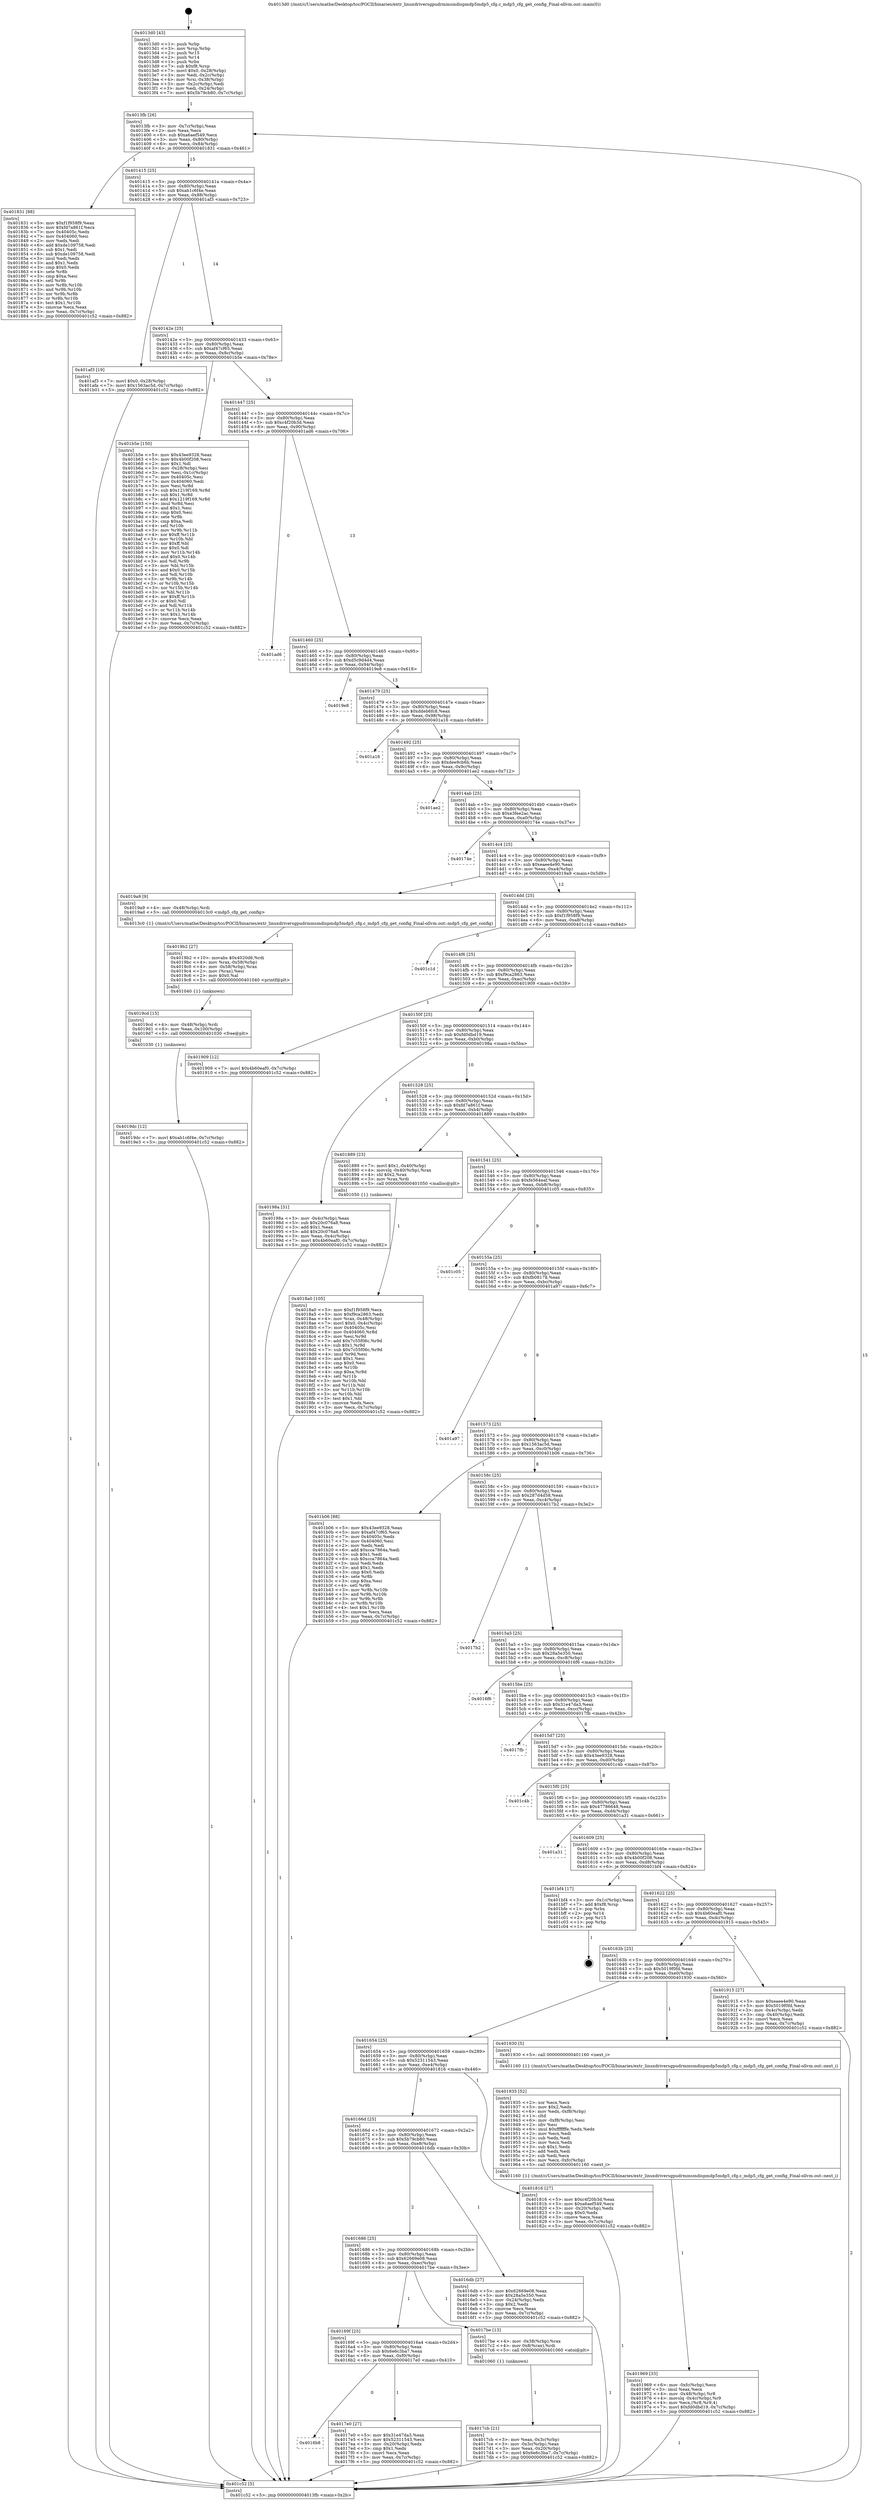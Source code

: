 digraph "0x4013d0" {
  label = "0x4013d0 (/mnt/c/Users/mathe/Desktop/tcc/POCII/binaries/extr_linuxdriversgpudrmmsmdispmdp5mdp5_cfg.c_mdp5_cfg_get_config_Final-ollvm.out::main(0))"
  labelloc = "t"
  node[shape=record]

  Entry [label="",width=0.3,height=0.3,shape=circle,fillcolor=black,style=filled]
  "0x4013fb" [label="{
     0x4013fb [26]\l
     | [instrs]\l
     &nbsp;&nbsp;0x4013fb \<+3\>: mov -0x7c(%rbp),%eax\l
     &nbsp;&nbsp;0x4013fe \<+2\>: mov %eax,%ecx\l
     &nbsp;&nbsp;0x401400 \<+6\>: sub $0xa6aef549,%ecx\l
     &nbsp;&nbsp;0x401406 \<+3\>: mov %eax,-0x80(%rbp)\l
     &nbsp;&nbsp;0x401409 \<+6\>: mov %ecx,-0x84(%rbp)\l
     &nbsp;&nbsp;0x40140f \<+6\>: je 0000000000401831 \<main+0x461\>\l
  }"]
  "0x401831" [label="{
     0x401831 [88]\l
     | [instrs]\l
     &nbsp;&nbsp;0x401831 \<+5\>: mov $0xf1f958f9,%eax\l
     &nbsp;&nbsp;0x401836 \<+5\>: mov $0xfd7a861f,%ecx\l
     &nbsp;&nbsp;0x40183b \<+7\>: mov 0x40405c,%edx\l
     &nbsp;&nbsp;0x401842 \<+7\>: mov 0x404060,%esi\l
     &nbsp;&nbsp;0x401849 \<+2\>: mov %edx,%edi\l
     &nbsp;&nbsp;0x40184b \<+6\>: add $0xde109758,%edi\l
     &nbsp;&nbsp;0x401851 \<+3\>: sub $0x1,%edi\l
     &nbsp;&nbsp;0x401854 \<+6\>: sub $0xde109758,%edi\l
     &nbsp;&nbsp;0x40185a \<+3\>: imul %edi,%edx\l
     &nbsp;&nbsp;0x40185d \<+3\>: and $0x1,%edx\l
     &nbsp;&nbsp;0x401860 \<+3\>: cmp $0x0,%edx\l
     &nbsp;&nbsp;0x401863 \<+4\>: sete %r8b\l
     &nbsp;&nbsp;0x401867 \<+3\>: cmp $0xa,%esi\l
     &nbsp;&nbsp;0x40186a \<+4\>: setl %r9b\l
     &nbsp;&nbsp;0x40186e \<+3\>: mov %r8b,%r10b\l
     &nbsp;&nbsp;0x401871 \<+3\>: and %r9b,%r10b\l
     &nbsp;&nbsp;0x401874 \<+3\>: xor %r9b,%r8b\l
     &nbsp;&nbsp;0x401877 \<+3\>: or %r8b,%r10b\l
     &nbsp;&nbsp;0x40187a \<+4\>: test $0x1,%r10b\l
     &nbsp;&nbsp;0x40187e \<+3\>: cmovne %ecx,%eax\l
     &nbsp;&nbsp;0x401881 \<+3\>: mov %eax,-0x7c(%rbp)\l
     &nbsp;&nbsp;0x401884 \<+5\>: jmp 0000000000401c52 \<main+0x882\>\l
  }"]
  "0x401415" [label="{
     0x401415 [25]\l
     | [instrs]\l
     &nbsp;&nbsp;0x401415 \<+5\>: jmp 000000000040141a \<main+0x4a\>\l
     &nbsp;&nbsp;0x40141a \<+3\>: mov -0x80(%rbp),%eax\l
     &nbsp;&nbsp;0x40141d \<+5\>: sub $0xab1c6f4e,%eax\l
     &nbsp;&nbsp;0x401422 \<+6\>: mov %eax,-0x88(%rbp)\l
     &nbsp;&nbsp;0x401428 \<+6\>: je 0000000000401af3 \<main+0x723\>\l
  }"]
  Exit [label="",width=0.3,height=0.3,shape=circle,fillcolor=black,style=filled,peripheries=2]
  "0x401af3" [label="{
     0x401af3 [19]\l
     | [instrs]\l
     &nbsp;&nbsp;0x401af3 \<+7\>: movl $0x0,-0x28(%rbp)\l
     &nbsp;&nbsp;0x401afa \<+7\>: movl $0x1563ac5d,-0x7c(%rbp)\l
     &nbsp;&nbsp;0x401b01 \<+5\>: jmp 0000000000401c52 \<main+0x882\>\l
  }"]
  "0x40142e" [label="{
     0x40142e [25]\l
     | [instrs]\l
     &nbsp;&nbsp;0x40142e \<+5\>: jmp 0000000000401433 \<main+0x63\>\l
     &nbsp;&nbsp;0x401433 \<+3\>: mov -0x80(%rbp),%eax\l
     &nbsp;&nbsp;0x401436 \<+5\>: sub $0xaf47cf65,%eax\l
     &nbsp;&nbsp;0x40143b \<+6\>: mov %eax,-0x8c(%rbp)\l
     &nbsp;&nbsp;0x401441 \<+6\>: je 0000000000401b5e \<main+0x78e\>\l
  }"]
  "0x4019dc" [label="{
     0x4019dc [12]\l
     | [instrs]\l
     &nbsp;&nbsp;0x4019dc \<+7\>: movl $0xab1c6f4e,-0x7c(%rbp)\l
     &nbsp;&nbsp;0x4019e3 \<+5\>: jmp 0000000000401c52 \<main+0x882\>\l
  }"]
  "0x401b5e" [label="{
     0x401b5e [150]\l
     | [instrs]\l
     &nbsp;&nbsp;0x401b5e \<+5\>: mov $0x43ee9328,%eax\l
     &nbsp;&nbsp;0x401b63 \<+5\>: mov $0x4b00f208,%ecx\l
     &nbsp;&nbsp;0x401b68 \<+2\>: mov $0x1,%dl\l
     &nbsp;&nbsp;0x401b6a \<+3\>: mov -0x28(%rbp),%esi\l
     &nbsp;&nbsp;0x401b6d \<+3\>: mov %esi,-0x1c(%rbp)\l
     &nbsp;&nbsp;0x401b70 \<+7\>: mov 0x40405c,%esi\l
     &nbsp;&nbsp;0x401b77 \<+7\>: mov 0x404060,%edi\l
     &nbsp;&nbsp;0x401b7e \<+3\>: mov %esi,%r8d\l
     &nbsp;&nbsp;0x401b81 \<+7\>: sub $0x1219f169,%r8d\l
     &nbsp;&nbsp;0x401b88 \<+4\>: sub $0x1,%r8d\l
     &nbsp;&nbsp;0x401b8c \<+7\>: add $0x1219f169,%r8d\l
     &nbsp;&nbsp;0x401b93 \<+4\>: imul %r8d,%esi\l
     &nbsp;&nbsp;0x401b97 \<+3\>: and $0x1,%esi\l
     &nbsp;&nbsp;0x401b9a \<+3\>: cmp $0x0,%esi\l
     &nbsp;&nbsp;0x401b9d \<+4\>: sete %r9b\l
     &nbsp;&nbsp;0x401ba1 \<+3\>: cmp $0xa,%edi\l
     &nbsp;&nbsp;0x401ba4 \<+4\>: setl %r10b\l
     &nbsp;&nbsp;0x401ba8 \<+3\>: mov %r9b,%r11b\l
     &nbsp;&nbsp;0x401bab \<+4\>: xor $0xff,%r11b\l
     &nbsp;&nbsp;0x401baf \<+3\>: mov %r10b,%bl\l
     &nbsp;&nbsp;0x401bb2 \<+3\>: xor $0xff,%bl\l
     &nbsp;&nbsp;0x401bb5 \<+3\>: xor $0x0,%dl\l
     &nbsp;&nbsp;0x401bb8 \<+3\>: mov %r11b,%r14b\l
     &nbsp;&nbsp;0x401bbb \<+4\>: and $0x0,%r14b\l
     &nbsp;&nbsp;0x401bbf \<+3\>: and %dl,%r9b\l
     &nbsp;&nbsp;0x401bc2 \<+3\>: mov %bl,%r15b\l
     &nbsp;&nbsp;0x401bc5 \<+4\>: and $0x0,%r15b\l
     &nbsp;&nbsp;0x401bc9 \<+3\>: and %dl,%r10b\l
     &nbsp;&nbsp;0x401bcc \<+3\>: or %r9b,%r14b\l
     &nbsp;&nbsp;0x401bcf \<+3\>: or %r10b,%r15b\l
     &nbsp;&nbsp;0x401bd2 \<+3\>: xor %r15b,%r14b\l
     &nbsp;&nbsp;0x401bd5 \<+3\>: or %bl,%r11b\l
     &nbsp;&nbsp;0x401bd8 \<+4\>: xor $0xff,%r11b\l
     &nbsp;&nbsp;0x401bdc \<+3\>: or $0x0,%dl\l
     &nbsp;&nbsp;0x401bdf \<+3\>: and %dl,%r11b\l
     &nbsp;&nbsp;0x401be2 \<+3\>: or %r11b,%r14b\l
     &nbsp;&nbsp;0x401be5 \<+4\>: test $0x1,%r14b\l
     &nbsp;&nbsp;0x401be9 \<+3\>: cmovne %ecx,%eax\l
     &nbsp;&nbsp;0x401bec \<+3\>: mov %eax,-0x7c(%rbp)\l
     &nbsp;&nbsp;0x401bef \<+5\>: jmp 0000000000401c52 \<main+0x882\>\l
  }"]
  "0x401447" [label="{
     0x401447 [25]\l
     | [instrs]\l
     &nbsp;&nbsp;0x401447 \<+5\>: jmp 000000000040144c \<main+0x7c\>\l
     &nbsp;&nbsp;0x40144c \<+3\>: mov -0x80(%rbp),%eax\l
     &nbsp;&nbsp;0x40144f \<+5\>: sub $0xc4f20b3d,%eax\l
     &nbsp;&nbsp;0x401454 \<+6\>: mov %eax,-0x90(%rbp)\l
     &nbsp;&nbsp;0x40145a \<+6\>: je 0000000000401ad6 \<main+0x706\>\l
  }"]
  "0x4019cd" [label="{
     0x4019cd [15]\l
     | [instrs]\l
     &nbsp;&nbsp;0x4019cd \<+4\>: mov -0x48(%rbp),%rdi\l
     &nbsp;&nbsp;0x4019d1 \<+6\>: mov %eax,-0x100(%rbp)\l
     &nbsp;&nbsp;0x4019d7 \<+5\>: call 0000000000401030 \<free@plt\>\l
     | [calls]\l
     &nbsp;&nbsp;0x401030 \{1\} (unknown)\l
  }"]
  "0x401ad6" [label="{
     0x401ad6\l
  }", style=dashed]
  "0x401460" [label="{
     0x401460 [25]\l
     | [instrs]\l
     &nbsp;&nbsp;0x401460 \<+5\>: jmp 0000000000401465 \<main+0x95\>\l
     &nbsp;&nbsp;0x401465 \<+3\>: mov -0x80(%rbp),%eax\l
     &nbsp;&nbsp;0x401468 \<+5\>: sub $0xd5c9d4d4,%eax\l
     &nbsp;&nbsp;0x40146d \<+6\>: mov %eax,-0x94(%rbp)\l
     &nbsp;&nbsp;0x401473 \<+6\>: je 00000000004019e8 \<main+0x618\>\l
  }"]
  "0x4019b2" [label="{
     0x4019b2 [27]\l
     | [instrs]\l
     &nbsp;&nbsp;0x4019b2 \<+10\>: movabs $0x4020d6,%rdi\l
     &nbsp;&nbsp;0x4019bc \<+4\>: mov %rax,-0x58(%rbp)\l
     &nbsp;&nbsp;0x4019c0 \<+4\>: mov -0x58(%rbp),%rax\l
     &nbsp;&nbsp;0x4019c4 \<+2\>: mov (%rax),%esi\l
     &nbsp;&nbsp;0x4019c6 \<+2\>: mov $0x0,%al\l
     &nbsp;&nbsp;0x4019c8 \<+5\>: call 0000000000401040 \<printf@plt\>\l
     | [calls]\l
     &nbsp;&nbsp;0x401040 \{1\} (unknown)\l
  }"]
  "0x4019e8" [label="{
     0x4019e8\l
  }", style=dashed]
  "0x401479" [label="{
     0x401479 [25]\l
     | [instrs]\l
     &nbsp;&nbsp;0x401479 \<+5\>: jmp 000000000040147e \<main+0xae\>\l
     &nbsp;&nbsp;0x40147e \<+3\>: mov -0x80(%rbp),%eax\l
     &nbsp;&nbsp;0x401481 \<+5\>: sub $0xddeb6fc8,%eax\l
     &nbsp;&nbsp;0x401486 \<+6\>: mov %eax,-0x98(%rbp)\l
     &nbsp;&nbsp;0x40148c \<+6\>: je 0000000000401a16 \<main+0x646\>\l
  }"]
  "0x401969" [label="{
     0x401969 [33]\l
     | [instrs]\l
     &nbsp;&nbsp;0x401969 \<+6\>: mov -0xfc(%rbp),%ecx\l
     &nbsp;&nbsp;0x40196f \<+3\>: imul %eax,%ecx\l
     &nbsp;&nbsp;0x401972 \<+4\>: mov -0x48(%rbp),%r8\l
     &nbsp;&nbsp;0x401976 \<+4\>: movslq -0x4c(%rbp),%r9\l
     &nbsp;&nbsp;0x40197a \<+4\>: mov %ecx,(%r8,%r9,4)\l
     &nbsp;&nbsp;0x40197e \<+7\>: movl $0xfd0dbd19,-0x7c(%rbp)\l
     &nbsp;&nbsp;0x401985 \<+5\>: jmp 0000000000401c52 \<main+0x882\>\l
  }"]
  "0x401a16" [label="{
     0x401a16\l
  }", style=dashed]
  "0x401492" [label="{
     0x401492 [25]\l
     | [instrs]\l
     &nbsp;&nbsp;0x401492 \<+5\>: jmp 0000000000401497 \<main+0xc7\>\l
     &nbsp;&nbsp;0x401497 \<+3\>: mov -0x80(%rbp),%eax\l
     &nbsp;&nbsp;0x40149a \<+5\>: sub $0xdee9cb6b,%eax\l
     &nbsp;&nbsp;0x40149f \<+6\>: mov %eax,-0x9c(%rbp)\l
     &nbsp;&nbsp;0x4014a5 \<+6\>: je 0000000000401ae2 \<main+0x712\>\l
  }"]
  "0x401935" [label="{
     0x401935 [52]\l
     | [instrs]\l
     &nbsp;&nbsp;0x401935 \<+2\>: xor %ecx,%ecx\l
     &nbsp;&nbsp;0x401937 \<+5\>: mov $0x2,%edx\l
     &nbsp;&nbsp;0x40193c \<+6\>: mov %edx,-0xf8(%rbp)\l
     &nbsp;&nbsp;0x401942 \<+1\>: cltd\l
     &nbsp;&nbsp;0x401943 \<+6\>: mov -0xf8(%rbp),%esi\l
     &nbsp;&nbsp;0x401949 \<+2\>: idiv %esi\l
     &nbsp;&nbsp;0x40194b \<+6\>: imul $0xfffffffe,%edx,%edx\l
     &nbsp;&nbsp;0x401951 \<+2\>: mov %ecx,%edi\l
     &nbsp;&nbsp;0x401953 \<+2\>: sub %edx,%edi\l
     &nbsp;&nbsp;0x401955 \<+2\>: mov %ecx,%edx\l
     &nbsp;&nbsp;0x401957 \<+3\>: sub $0x1,%edx\l
     &nbsp;&nbsp;0x40195a \<+2\>: add %edx,%edi\l
     &nbsp;&nbsp;0x40195c \<+2\>: sub %edi,%ecx\l
     &nbsp;&nbsp;0x40195e \<+6\>: mov %ecx,-0xfc(%rbp)\l
     &nbsp;&nbsp;0x401964 \<+5\>: call 0000000000401160 \<next_i\>\l
     | [calls]\l
     &nbsp;&nbsp;0x401160 \{1\} (/mnt/c/Users/mathe/Desktop/tcc/POCII/binaries/extr_linuxdriversgpudrmmsmdispmdp5mdp5_cfg.c_mdp5_cfg_get_config_Final-ollvm.out::next_i)\l
  }"]
  "0x401ae2" [label="{
     0x401ae2\l
  }", style=dashed]
  "0x4014ab" [label="{
     0x4014ab [25]\l
     | [instrs]\l
     &nbsp;&nbsp;0x4014ab \<+5\>: jmp 00000000004014b0 \<main+0xe0\>\l
     &nbsp;&nbsp;0x4014b0 \<+3\>: mov -0x80(%rbp),%eax\l
     &nbsp;&nbsp;0x4014b3 \<+5\>: sub $0xe3fee2ac,%eax\l
     &nbsp;&nbsp;0x4014b8 \<+6\>: mov %eax,-0xa0(%rbp)\l
     &nbsp;&nbsp;0x4014be \<+6\>: je 000000000040174e \<main+0x37e\>\l
  }"]
  "0x4018a0" [label="{
     0x4018a0 [105]\l
     | [instrs]\l
     &nbsp;&nbsp;0x4018a0 \<+5\>: mov $0xf1f958f9,%ecx\l
     &nbsp;&nbsp;0x4018a5 \<+5\>: mov $0xf9ca2863,%edx\l
     &nbsp;&nbsp;0x4018aa \<+4\>: mov %rax,-0x48(%rbp)\l
     &nbsp;&nbsp;0x4018ae \<+7\>: movl $0x0,-0x4c(%rbp)\l
     &nbsp;&nbsp;0x4018b5 \<+7\>: mov 0x40405c,%esi\l
     &nbsp;&nbsp;0x4018bc \<+8\>: mov 0x404060,%r8d\l
     &nbsp;&nbsp;0x4018c4 \<+3\>: mov %esi,%r9d\l
     &nbsp;&nbsp;0x4018c7 \<+7\>: add $0x7c55f06c,%r9d\l
     &nbsp;&nbsp;0x4018ce \<+4\>: sub $0x1,%r9d\l
     &nbsp;&nbsp;0x4018d2 \<+7\>: sub $0x7c55f06c,%r9d\l
     &nbsp;&nbsp;0x4018d9 \<+4\>: imul %r9d,%esi\l
     &nbsp;&nbsp;0x4018dd \<+3\>: and $0x1,%esi\l
     &nbsp;&nbsp;0x4018e0 \<+3\>: cmp $0x0,%esi\l
     &nbsp;&nbsp;0x4018e3 \<+4\>: sete %r10b\l
     &nbsp;&nbsp;0x4018e7 \<+4\>: cmp $0xa,%r8d\l
     &nbsp;&nbsp;0x4018eb \<+4\>: setl %r11b\l
     &nbsp;&nbsp;0x4018ef \<+3\>: mov %r10b,%bl\l
     &nbsp;&nbsp;0x4018f2 \<+3\>: and %r11b,%bl\l
     &nbsp;&nbsp;0x4018f5 \<+3\>: xor %r11b,%r10b\l
     &nbsp;&nbsp;0x4018f8 \<+3\>: or %r10b,%bl\l
     &nbsp;&nbsp;0x4018fb \<+3\>: test $0x1,%bl\l
     &nbsp;&nbsp;0x4018fe \<+3\>: cmovne %edx,%ecx\l
     &nbsp;&nbsp;0x401901 \<+3\>: mov %ecx,-0x7c(%rbp)\l
     &nbsp;&nbsp;0x401904 \<+5\>: jmp 0000000000401c52 \<main+0x882\>\l
  }"]
  "0x40174e" [label="{
     0x40174e\l
  }", style=dashed]
  "0x4014c4" [label="{
     0x4014c4 [25]\l
     | [instrs]\l
     &nbsp;&nbsp;0x4014c4 \<+5\>: jmp 00000000004014c9 \<main+0xf9\>\l
     &nbsp;&nbsp;0x4014c9 \<+3\>: mov -0x80(%rbp),%eax\l
     &nbsp;&nbsp;0x4014cc \<+5\>: sub $0xeaee4e90,%eax\l
     &nbsp;&nbsp;0x4014d1 \<+6\>: mov %eax,-0xa4(%rbp)\l
     &nbsp;&nbsp;0x4014d7 \<+6\>: je 00000000004019a9 \<main+0x5d9\>\l
  }"]
  "0x4016b8" [label="{
     0x4016b8\l
  }", style=dashed]
  "0x4019a9" [label="{
     0x4019a9 [9]\l
     | [instrs]\l
     &nbsp;&nbsp;0x4019a9 \<+4\>: mov -0x48(%rbp),%rdi\l
     &nbsp;&nbsp;0x4019ad \<+5\>: call 00000000004013c0 \<mdp5_cfg_get_config\>\l
     | [calls]\l
     &nbsp;&nbsp;0x4013c0 \{1\} (/mnt/c/Users/mathe/Desktop/tcc/POCII/binaries/extr_linuxdriversgpudrmmsmdispmdp5mdp5_cfg.c_mdp5_cfg_get_config_Final-ollvm.out::mdp5_cfg_get_config)\l
  }"]
  "0x4014dd" [label="{
     0x4014dd [25]\l
     | [instrs]\l
     &nbsp;&nbsp;0x4014dd \<+5\>: jmp 00000000004014e2 \<main+0x112\>\l
     &nbsp;&nbsp;0x4014e2 \<+3\>: mov -0x80(%rbp),%eax\l
     &nbsp;&nbsp;0x4014e5 \<+5\>: sub $0xf1f958f9,%eax\l
     &nbsp;&nbsp;0x4014ea \<+6\>: mov %eax,-0xa8(%rbp)\l
     &nbsp;&nbsp;0x4014f0 \<+6\>: je 0000000000401c1d \<main+0x84d\>\l
  }"]
  "0x4017e0" [label="{
     0x4017e0 [27]\l
     | [instrs]\l
     &nbsp;&nbsp;0x4017e0 \<+5\>: mov $0x31e47da3,%eax\l
     &nbsp;&nbsp;0x4017e5 \<+5\>: mov $0x52311543,%ecx\l
     &nbsp;&nbsp;0x4017ea \<+3\>: mov -0x20(%rbp),%edx\l
     &nbsp;&nbsp;0x4017ed \<+3\>: cmp $0x1,%edx\l
     &nbsp;&nbsp;0x4017f0 \<+3\>: cmovl %ecx,%eax\l
     &nbsp;&nbsp;0x4017f3 \<+3\>: mov %eax,-0x7c(%rbp)\l
     &nbsp;&nbsp;0x4017f6 \<+5\>: jmp 0000000000401c52 \<main+0x882\>\l
  }"]
  "0x401c1d" [label="{
     0x401c1d\l
  }", style=dashed]
  "0x4014f6" [label="{
     0x4014f6 [25]\l
     | [instrs]\l
     &nbsp;&nbsp;0x4014f6 \<+5\>: jmp 00000000004014fb \<main+0x12b\>\l
     &nbsp;&nbsp;0x4014fb \<+3\>: mov -0x80(%rbp),%eax\l
     &nbsp;&nbsp;0x4014fe \<+5\>: sub $0xf9ca2863,%eax\l
     &nbsp;&nbsp;0x401503 \<+6\>: mov %eax,-0xac(%rbp)\l
     &nbsp;&nbsp;0x401509 \<+6\>: je 0000000000401909 \<main+0x539\>\l
  }"]
  "0x4017cb" [label="{
     0x4017cb [21]\l
     | [instrs]\l
     &nbsp;&nbsp;0x4017cb \<+3\>: mov %eax,-0x3c(%rbp)\l
     &nbsp;&nbsp;0x4017ce \<+3\>: mov -0x3c(%rbp),%eax\l
     &nbsp;&nbsp;0x4017d1 \<+3\>: mov %eax,-0x20(%rbp)\l
     &nbsp;&nbsp;0x4017d4 \<+7\>: movl $0x6e6c3ba7,-0x7c(%rbp)\l
     &nbsp;&nbsp;0x4017db \<+5\>: jmp 0000000000401c52 \<main+0x882\>\l
  }"]
  "0x401909" [label="{
     0x401909 [12]\l
     | [instrs]\l
     &nbsp;&nbsp;0x401909 \<+7\>: movl $0x4b60eaf0,-0x7c(%rbp)\l
     &nbsp;&nbsp;0x401910 \<+5\>: jmp 0000000000401c52 \<main+0x882\>\l
  }"]
  "0x40150f" [label="{
     0x40150f [25]\l
     | [instrs]\l
     &nbsp;&nbsp;0x40150f \<+5\>: jmp 0000000000401514 \<main+0x144\>\l
     &nbsp;&nbsp;0x401514 \<+3\>: mov -0x80(%rbp),%eax\l
     &nbsp;&nbsp;0x401517 \<+5\>: sub $0xfd0dbd19,%eax\l
     &nbsp;&nbsp;0x40151c \<+6\>: mov %eax,-0xb0(%rbp)\l
     &nbsp;&nbsp;0x401522 \<+6\>: je 000000000040198a \<main+0x5ba\>\l
  }"]
  "0x40169f" [label="{
     0x40169f [25]\l
     | [instrs]\l
     &nbsp;&nbsp;0x40169f \<+5\>: jmp 00000000004016a4 \<main+0x2d4\>\l
     &nbsp;&nbsp;0x4016a4 \<+3\>: mov -0x80(%rbp),%eax\l
     &nbsp;&nbsp;0x4016a7 \<+5\>: sub $0x6e6c3ba7,%eax\l
     &nbsp;&nbsp;0x4016ac \<+6\>: mov %eax,-0xf0(%rbp)\l
     &nbsp;&nbsp;0x4016b2 \<+6\>: je 00000000004017e0 \<main+0x410\>\l
  }"]
  "0x40198a" [label="{
     0x40198a [31]\l
     | [instrs]\l
     &nbsp;&nbsp;0x40198a \<+3\>: mov -0x4c(%rbp),%eax\l
     &nbsp;&nbsp;0x40198d \<+5\>: sub $0x20c076a8,%eax\l
     &nbsp;&nbsp;0x401992 \<+3\>: add $0x1,%eax\l
     &nbsp;&nbsp;0x401995 \<+5\>: add $0x20c076a8,%eax\l
     &nbsp;&nbsp;0x40199a \<+3\>: mov %eax,-0x4c(%rbp)\l
     &nbsp;&nbsp;0x40199d \<+7\>: movl $0x4b60eaf0,-0x7c(%rbp)\l
     &nbsp;&nbsp;0x4019a4 \<+5\>: jmp 0000000000401c52 \<main+0x882\>\l
  }"]
  "0x401528" [label="{
     0x401528 [25]\l
     | [instrs]\l
     &nbsp;&nbsp;0x401528 \<+5\>: jmp 000000000040152d \<main+0x15d\>\l
     &nbsp;&nbsp;0x40152d \<+3\>: mov -0x80(%rbp),%eax\l
     &nbsp;&nbsp;0x401530 \<+5\>: sub $0xfd7a861f,%eax\l
     &nbsp;&nbsp;0x401535 \<+6\>: mov %eax,-0xb4(%rbp)\l
     &nbsp;&nbsp;0x40153b \<+6\>: je 0000000000401889 \<main+0x4b9\>\l
  }"]
  "0x4017be" [label="{
     0x4017be [13]\l
     | [instrs]\l
     &nbsp;&nbsp;0x4017be \<+4\>: mov -0x38(%rbp),%rax\l
     &nbsp;&nbsp;0x4017c2 \<+4\>: mov 0x8(%rax),%rdi\l
     &nbsp;&nbsp;0x4017c6 \<+5\>: call 0000000000401060 \<atoi@plt\>\l
     | [calls]\l
     &nbsp;&nbsp;0x401060 \{1\} (unknown)\l
  }"]
  "0x401889" [label="{
     0x401889 [23]\l
     | [instrs]\l
     &nbsp;&nbsp;0x401889 \<+7\>: movl $0x1,-0x40(%rbp)\l
     &nbsp;&nbsp;0x401890 \<+4\>: movslq -0x40(%rbp),%rax\l
     &nbsp;&nbsp;0x401894 \<+4\>: shl $0x2,%rax\l
     &nbsp;&nbsp;0x401898 \<+3\>: mov %rax,%rdi\l
     &nbsp;&nbsp;0x40189b \<+5\>: call 0000000000401050 \<malloc@plt\>\l
     | [calls]\l
     &nbsp;&nbsp;0x401050 \{1\} (unknown)\l
  }"]
  "0x401541" [label="{
     0x401541 [25]\l
     | [instrs]\l
     &nbsp;&nbsp;0x401541 \<+5\>: jmp 0000000000401546 \<main+0x176\>\l
     &nbsp;&nbsp;0x401546 \<+3\>: mov -0x80(%rbp),%eax\l
     &nbsp;&nbsp;0x401549 \<+5\>: sub $0xfe564eaf,%eax\l
     &nbsp;&nbsp;0x40154e \<+6\>: mov %eax,-0xb8(%rbp)\l
     &nbsp;&nbsp;0x401554 \<+6\>: je 0000000000401c05 \<main+0x835\>\l
  }"]
  "0x4013d0" [label="{
     0x4013d0 [43]\l
     | [instrs]\l
     &nbsp;&nbsp;0x4013d0 \<+1\>: push %rbp\l
     &nbsp;&nbsp;0x4013d1 \<+3\>: mov %rsp,%rbp\l
     &nbsp;&nbsp;0x4013d4 \<+2\>: push %r15\l
     &nbsp;&nbsp;0x4013d6 \<+2\>: push %r14\l
     &nbsp;&nbsp;0x4013d8 \<+1\>: push %rbx\l
     &nbsp;&nbsp;0x4013d9 \<+7\>: sub $0xf8,%rsp\l
     &nbsp;&nbsp;0x4013e0 \<+7\>: movl $0x0,-0x28(%rbp)\l
     &nbsp;&nbsp;0x4013e7 \<+3\>: mov %edi,-0x2c(%rbp)\l
     &nbsp;&nbsp;0x4013ea \<+4\>: mov %rsi,-0x38(%rbp)\l
     &nbsp;&nbsp;0x4013ee \<+3\>: mov -0x2c(%rbp),%edi\l
     &nbsp;&nbsp;0x4013f1 \<+3\>: mov %edi,-0x24(%rbp)\l
     &nbsp;&nbsp;0x4013f4 \<+7\>: movl $0x5b79cb80,-0x7c(%rbp)\l
  }"]
  "0x401c05" [label="{
     0x401c05\l
  }", style=dashed]
  "0x40155a" [label="{
     0x40155a [25]\l
     | [instrs]\l
     &nbsp;&nbsp;0x40155a \<+5\>: jmp 000000000040155f \<main+0x18f\>\l
     &nbsp;&nbsp;0x40155f \<+3\>: mov -0x80(%rbp),%eax\l
     &nbsp;&nbsp;0x401562 \<+5\>: sub $0xfb08178,%eax\l
     &nbsp;&nbsp;0x401567 \<+6\>: mov %eax,-0xbc(%rbp)\l
     &nbsp;&nbsp;0x40156d \<+6\>: je 0000000000401a97 \<main+0x6c7\>\l
  }"]
  "0x401c52" [label="{
     0x401c52 [5]\l
     | [instrs]\l
     &nbsp;&nbsp;0x401c52 \<+5\>: jmp 00000000004013fb \<main+0x2b\>\l
  }"]
  "0x401a97" [label="{
     0x401a97\l
  }", style=dashed]
  "0x401573" [label="{
     0x401573 [25]\l
     | [instrs]\l
     &nbsp;&nbsp;0x401573 \<+5\>: jmp 0000000000401578 \<main+0x1a8\>\l
     &nbsp;&nbsp;0x401578 \<+3\>: mov -0x80(%rbp),%eax\l
     &nbsp;&nbsp;0x40157b \<+5\>: sub $0x1563ac5d,%eax\l
     &nbsp;&nbsp;0x401580 \<+6\>: mov %eax,-0xc0(%rbp)\l
     &nbsp;&nbsp;0x401586 \<+6\>: je 0000000000401b06 \<main+0x736\>\l
  }"]
  "0x401686" [label="{
     0x401686 [25]\l
     | [instrs]\l
     &nbsp;&nbsp;0x401686 \<+5\>: jmp 000000000040168b \<main+0x2bb\>\l
     &nbsp;&nbsp;0x40168b \<+3\>: mov -0x80(%rbp),%eax\l
     &nbsp;&nbsp;0x40168e \<+5\>: sub $0x62669e08,%eax\l
     &nbsp;&nbsp;0x401693 \<+6\>: mov %eax,-0xec(%rbp)\l
     &nbsp;&nbsp;0x401699 \<+6\>: je 00000000004017be \<main+0x3ee\>\l
  }"]
  "0x401b06" [label="{
     0x401b06 [88]\l
     | [instrs]\l
     &nbsp;&nbsp;0x401b06 \<+5\>: mov $0x43ee9328,%eax\l
     &nbsp;&nbsp;0x401b0b \<+5\>: mov $0xaf47cf65,%ecx\l
     &nbsp;&nbsp;0x401b10 \<+7\>: mov 0x40405c,%edx\l
     &nbsp;&nbsp;0x401b17 \<+7\>: mov 0x404060,%esi\l
     &nbsp;&nbsp;0x401b1e \<+2\>: mov %edx,%edi\l
     &nbsp;&nbsp;0x401b20 \<+6\>: add $0xcca7864a,%edi\l
     &nbsp;&nbsp;0x401b26 \<+3\>: sub $0x1,%edi\l
     &nbsp;&nbsp;0x401b29 \<+6\>: sub $0xcca7864a,%edi\l
     &nbsp;&nbsp;0x401b2f \<+3\>: imul %edi,%edx\l
     &nbsp;&nbsp;0x401b32 \<+3\>: and $0x1,%edx\l
     &nbsp;&nbsp;0x401b35 \<+3\>: cmp $0x0,%edx\l
     &nbsp;&nbsp;0x401b38 \<+4\>: sete %r8b\l
     &nbsp;&nbsp;0x401b3c \<+3\>: cmp $0xa,%esi\l
     &nbsp;&nbsp;0x401b3f \<+4\>: setl %r9b\l
     &nbsp;&nbsp;0x401b43 \<+3\>: mov %r8b,%r10b\l
     &nbsp;&nbsp;0x401b46 \<+3\>: and %r9b,%r10b\l
     &nbsp;&nbsp;0x401b49 \<+3\>: xor %r9b,%r8b\l
     &nbsp;&nbsp;0x401b4c \<+3\>: or %r8b,%r10b\l
     &nbsp;&nbsp;0x401b4f \<+4\>: test $0x1,%r10b\l
     &nbsp;&nbsp;0x401b53 \<+3\>: cmovne %ecx,%eax\l
     &nbsp;&nbsp;0x401b56 \<+3\>: mov %eax,-0x7c(%rbp)\l
     &nbsp;&nbsp;0x401b59 \<+5\>: jmp 0000000000401c52 \<main+0x882\>\l
  }"]
  "0x40158c" [label="{
     0x40158c [25]\l
     | [instrs]\l
     &nbsp;&nbsp;0x40158c \<+5\>: jmp 0000000000401591 \<main+0x1c1\>\l
     &nbsp;&nbsp;0x401591 \<+3\>: mov -0x80(%rbp),%eax\l
     &nbsp;&nbsp;0x401594 \<+5\>: sub $0x287d4d58,%eax\l
     &nbsp;&nbsp;0x401599 \<+6\>: mov %eax,-0xc4(%rbp)\l
     &nbsp;&nbsp;0x40159f \<+6\>: je 00000000004017b2 \<main+0x3e2\>\l
  }"]
  "0x4016db" [label="{
     0x4016db [27]\l
     | [instrs]\l
     &nbsp;&nbsp;0x4016db \<+5\>: mov $0x62669e08,%eax\l
     &nbsp;&nbsp;0x4016e0 \<+5\>: mov $0x28a5e350,%ecx\l
     &nbsp;&nbsp;0x4016e5 \<+3\>: mov -0x24(%rbp),%edx\l
     &nbsp;&nbsp;0x4016e8 \<+3\>: cmp $0x2,%edx\l
     &nbsp;&nbsp;0x4016eb \<+3\>: cmovne %ecx,%eax\l
     &nbsp;&nbsp;0x4016ee \<+3\>: mov %eax,-0x7c(%rbp)\l
     &nbsp;&nbsp;0x4016f1 \<+5\>: jmp 0000000000401c52 \<main+0x882\>\l
  }"]
  "0x4017b2" [label="{
     0x4017b2\l
  }", style=dashed]
  "0x4015a5" [label="{
     0x4015a5 [25]\l
     | [instrs]\l
     &nbsp;&nbsp;0x4015a5 \<+5\>: jmp 00000000004015aa \<main+0x1da\>\l
     &nbsp;&nbsp;0x4015aa \<+3\>: mov -0x80(%rbp),%eax\l
     &nbsp;&nbsp;0x4015ad \<+5\>: sub $0x28a5e350,%eax\l
     &nbsp;&nbsp;0x4015b2 \<+6\>: mov %eax,-0xc8(%rbp)\l
     &nbsp;&nbsp;0x4015b8 \<+6\>: je 00000000004016f6 \<main+0x326\>\l
  }"]
  "0x40166d" [label="{
     0x40166d [25]\l
     | [instrs]\l
     &nbsp;&nbsp;0x40166d \<+5\>: jmp 0000000000401672 \<main+0x2a2\>\l
     &nbsp;&nbsp;0x401672 \<+3\>: mov -0x80(%rbp),%eax\l
     &nbsp;&nbsp;0x401675 \<+5\>: sub $0x5b79cb80,%eax\l
     &nbsp;&nbsp;0x40167a \<+6\>: mov %eax,-0xe8(%rbp)\l
     &nbsp;&nbsp;0x401680 \<+6\>: je 00000000004016db \<main+0x30b\>\l
  }"]
  "0x4016f6" [label="{
     0x4016f6\l
  }", style=dashed]
  "0x4015be" [label="{
     0x4015be [25]\l
     | [instrs]\l
     &nbsp;&nbsp;0x4015be \<+5\>: jmp 00000000004015c3 \<main+0x1f3\>\l
     &nbsp;&nbsp;0x4015c3 \<+3\>: mov -0x80(%rbp),%eax\l
     &nbsp;&nbsp;0x4015c6 \<+5\>: sub $0x31e47da3,%eax\l
     &nbsp;&nbsp;0x4015cb \<+6\>: mov %eax,-0xcc(%rbp)\l
     &nbsp;&nbsp;0x4015d1 \<+6\>: je 00000000004017fb \<main+0x42b\>\l
  }"]
  "0x401816" [label="{
     0x401816 [27]\l
     | [instrs]\l
     &nbsp;&nbsp;0x401816 \<+5\>: mov $0xc4f20b3d,%eax\l
     &nbsp;&nbsp;0x40181b \<+5\>: mov $0xa6aef549,%ecx\l
     &nbsp;&nbsp;0x401820 \<+3\>: mov -0x20(%rbp),%edx\l
     &nbsp;&nbsp;0x401823 \<+3\>: cmp $0x0,%edx\l
     &nbsp;&nbsp;0x401826 \<+3\>: cmove %ecx,%eax\l
     &nbsp;&nbsp;0x401829 \<+3\>: mov %eax,-0x7c(%rbp)\l
     &nbsp;&nbsp;0x40182c \<+5\>: jmp 0000000000401c52 \<main+0x882\>\l
  }"]
  "0x4017fb" [label="{
     0x4017fb\l
  }", style=dashed]
  "0x4015d7" [label="{
     0x4015d7 [25]\l
     | [instrs]\l
     &nbsp;&nbsp;0x4015d7 \<+5\>: jmp 00000000004015dc \<main+0x20c\>\l
     &nbsp;&nbsp;0x4015dc \<+3\>: mov -0x80(%rbp),%eax\l
     &nbsp;&nbsp;0x4015df \<+5\>: sub $0x43ee9328,%eax\l
     &nbsp;&nbsp;0x4015e4 \<+6\>: mov %eax,-0xd0(%rbp)\l
     &nbsp;&nbsp;0x4015ea \<+6\>: je 0000000000401c4b \<main+0x87b\>\l
  }"]
  "0x401654" [label="{
     0x401654 [25]\l
     | [instrs]\l
     &nbsp;&nbsp;0x401654 \<+5\>: jmp 0000000000401659 \<main+0x289\>\l
     &nbsp;&nbsp;0x401659 \<+3\>: mov -0x80(%rbp),%eax\l
     &nbsp;&nbsp;0x40165c \<+5\>: sub $0x52311543,%eax\l
     &nbsp;&nbsp;0x401661 \<+6\>: mov %eax,-0xe4(%rbp)\l
     &nbsp;&nbsp;0x401667 \<+6\>: je 0000000000401816 \<main+0x446\>\l
  }"]
  "0x401c4b" [label="{
     0x401c4b\l
  }", style=dashed]
  "0x4015f0" [label="{
     0x4015f0 [25]\l
     | [instrs]\l
     &nbsp;&nbsp;0x4015f0 \<+5\>: jmp 00000000004015f5 \<main+0x225\>\l
     &nbsp;&nbsp;0x4015f5 \<+3\>: mov -0x80(%rbp),%eax\l
     &nbsp;&nbsp;0x4015f8 \<+5\>: sub $0x47786648,%eax\l
     &nbsp;&nbsp;0x4015fd \<+6\>: mov %eax,-0xd4(%rbp)\l
     &nbsp;&nbsp;0x401603 \<+6\>: je 0000000000401a31 \<main+0x661\>\l
  }"]
  "0x401930" [label="{
     0x401930 [5]\l
     | [instrs]\l
     &nbsp;&nbsp;0x401930 \<+5\>: call 0000000000401160 \<next_i\>\l
     | [calls]\l
     &nbsp;&nbsp;0x401160 \{1\} (/mnt/c/Users/mathe/Desktop/tcc/POCII/binaries/extr_linuxdriversgpudrmmsmdispmdp5mdp5_cfg.c_mdp5_cfg_get_config_Final-ollvm.out::next_i)\l
  }"]
  "0x401a31" [label="{
     0x401a31\l
  }", style=dashed]
  "0x401609" [label="{
     0x401609 [25]\l
     | [instrs]\l
     &nbsp;&nbsp;0x401609 \<+5\>: jmp 000000000040160e \<main+0x23e\>\l
     &nbsp;&nbsp;0x40160e \<+3\>: mov -0x80(%rbp),%eax\l
     &nbsp;&nbsp;0x401611 \<+5\>: sub $0x4b00f208,%eax\l
     &nbsp;&nbsp;0x401616 \<+6\>: mov %eax,-0xd8(%rbp)\l
     &nbsp;&nbsp;0x40161c \<+6\>: je 0000000000401bf4 \<main+0x824\>\l
  }"]
  "0x40163b" [label="{
     0x40163b [25]\l
     | [instrs]\l
     &nbsp;&nbsp;0x40163b \<+5\>: jmp 0000000000401640 \<main+0x270\>\l
     &nbsp;&nbsp;0x401640 \<+3\>: mov -0x80(%rbp),%eax\l
     &nbsp;&nbsp;0x401643 \<+5\>: sub $0x5019f0fd,%eax\l
     &nbsp;&nbsp;0x401648 \<+6\>: mov %eax,-0xe0(%rbp)\l
     &nbsp;&nbsp;0x40164e \<+6\>: je 0000000000401930 \<main+0x560\>\l
  }"]
  "0x401bf4" [label="{
     0x401bf4 [17]\l
     | [instrs]\l
     &nbsp;&nbsp;0x401bf4 \<+3\>: mov -0x1c(%rbp),%eax\l
     &nbsp;&nbsp;0x401bf7 \<+7\>: add $0xf8,%rsp\l
     &nbsp;&nbsp;0x401bfe \<+1\>: pop %rbx\l
     &nbsp;&nbsp;0x401bff \<+2\>: pop %r14\l
     &nbsp;&nbsp;0x401c01 \<+2\>: pop %r15\l
     &nbsp;&nbsp;0x401c03 \<+1\>: pop %rbp\l
     &nbsp;&nbsp;0x401c04 \<+1\>: ret\l
  }"]
  "0x401622" [label="{
     0x401622 [25]\l
     | [instrs]\l
     &nbsp;&nbsp;0x401622 \<+5\>: jmp 0000000000401627 \<main+0x257\>\l
     &nbsp;&nbsp;0x401627 \<+3\>: mov -0x80(%rbp),%eax\l
     &nbsp;&nbsp;0x40162a \<+5\>: sub $0x4b60eaf0,%eax\l
     &nbsp;&nbsp;0x40162f \<+6\>: mov %eax,-0xdc(%rbp)\l
     &nbsp;&nbsp;0x401635 \<+6\>: je 0000000000401915 \<main+0x545\>\l
  }"]
  "0x401915" [label="{
     0x401915 [27]\l
     | [instrs]\l
     &nbsp;&nbsp;0x401915 \<+5\>: mov $0xeaee4e90,%eax\l
     &nbsp;&nbsp;0x40191a \<+5\>: mov $0x5019f0fd,%ecx\l
     &nbsp;&nbsp;0x40191f \<+3\>: mov -0x4c(%rbp),%edx\l
     &nbsp;&nbsp;0x401922 \<+3\>: cmp -0x40(%rbp),%edx\l
     &nbsp;&nbsp;0x401925 \<+3\>: cmovl %ecx,%eax\l
     &nbsp;&nbsp;0x401928 \<+3\>: mov %eax,-0x7c(%rbp)\l
     &nbsp;&nbsp;0x40192b \<+5\>: jmp 0000000000401c52 \<main+0x882\>\l
  }"]
  Entry -> "0x4013d0" [label=" 1"]
  "0x4013fb" -> "0x401831" [label=" 1"]
  "0x4013fb" -> "0x401415" [label=" 15"]
  "0x401bf4" -> Exit [label=" 1"]
  "0x401415" -> "0x401af3" [label=" 1"]
  "0x401415" -> "0x40142e" [label=" 14"]
  "0x401b5e" -> "0x401c52" [label=" 1"]
  "0x40142e" -> "0x401b5e" [label=" 1"]
  "0x40142e" -> "0x401447" [label=" 13"]
  "0x401b06" -> "0x401c52" [label=" 1"]
  "0x401447" -> "0x401ad6" [label=" 0"]
  "0x401447" -> "0x401460" [label=" 13"]
  "0x401af3" -> "0x401c52" [label=" 1"]
  "0x401460" -> "0x4019e8" [label=" 0"]
  "0x401460" -> "0x401479" [label=" 13"]
  "0x4019dc" -> "0x401c52" [label=" 1"]
  "0x401479" -> "0x401a16" [label=" 0"]
  "0x401479" -> "0x401492" [label=" 13"]
  "0x4019cd" -> "0x4019dc" [label=" 1"]
  "0x401492" -> "0x401ae2" [label=" 0"]
  "0x401492" -> "0x4014ab" [label=" 13"]
  "0x4019b2" -> "0x4019cd" [label=" 1"]
  "0x4014ab" -> "0x40174e" [label=" 0"]
  "0x4014ab" -> "0x4014c4" [label=" 13"]
  "0x4019a9" -> "0x4019b2" [label=" 1"]
  "0x4014c4" -> "0x4019a9" [label=" 1"]
  "0x4014c4" -> "0x4014dd" [label=" 12"]
  "0x40198a" -> "0x401c52" [label=" 1"]
  "0x4014dd" -> "0x401c1d" [label=" 0"]
  "0x4014dd" -> "0x4014f6" [label=" 12"]
  "0x401969" -> "0x401c52" [label=" 1"]
  "0x4014f6" -> "0x401909" [label=" 1"]
  "0x4014f6" -> "0x40150f" [label=" 11"]
  "0x401930" -> "0x401935" [label=" 1"]
  "0x40150f" -> "0x40198a" [label=" 1"]
  "0x40150f" -> "0x401528" [label=" 10"]
  "0x401915" -> "0x401c52" [label=" 2"]
  "0x401528" -> "0x401889" [label=" 1"]
  "0x401528" -> "0x401541" [label=" 9"]
  "0x401909" -> "0x401c52" [label=" 1"]
  "0x401541" -> "0x401c05" [label=" 0"]
  "0x401541" -> "0x40155a" [label=" 9"]
  "0x401889" -> "0x4018a0" [label=" 1"]
  "0x40155a" -> "0x401a97" [label=" 0"]
  "0x40155a" -> "0x401573" [label=" 9"]
  "0x401831" -> "0x401c52" [label=" 1"]
  "0x401573" -> "0x401b06" [label=" 1"]
  "0x401573" -> "0x40158c" [label=" 8"]
  "0x401816" -> "0x401c52" [label=" 1"]
  "0x40158c" -> "0x4017b2" [label=" 0"]
  "0x40158c" -> "0x4015a5" [label=" 8"]
  "0x4017e0" -> "0x401c52" [label=" 1"]
  "0x4015a5" -> "0x4016f6" [label=" 0"]
  "0x4015a5" -> "0x4015be" [label=" 8"]
  "0x40169f" -> "0x4017e0" [label=" 1"]
  "0x4015be" -> "0x4017fb" [label=" 0"]
  "0x4015be" -> "0x4015d7" [label=" 8"]
  "0x401935" -> "0x401969" [label=" 1"]
  "0x4015d7" -> "0x401c4b" [label=" 0"]
  "0x4015d7" -> "0x4015f0" [label=" 8"]
  "0x4017be" -> "0x4017cb" [label=" 1"]
  "0x4015f0" -> "0x401a31" [label=" 0"]
  "0x4015f0" -> "0x401609" [label=" 8"]
  "0x401686" -> "0x40169f" [label=" 1"]
  "0x401609" -> "0x401bf4" [label=" 1"]
  "0x401609" -> "0x401622" [label=" 7"]
  "0x4018a0" -> "0x401c52" [label=" 1"]
  "0x401622" -> "0x401915" [label=" 2"]
  "0x401622" -> "0x40163b" [label=" 5"]
  "0x401686" -> "0x4017be" [label=" 1"]
  "0x40163b" -> "0x401930" [label=" 1"]
  "0x40163b" -> "0x401654" [label=" 4"]
  "0x4017cb" -> "0x401c52" [label=" 1"]
  "0x401654" -> "0x401816" [label=" 1"]
  "0x401654" -> "0x40166d" [label=" 3"]
  "0x40169f" -> "0x4016b8" [label=" 0"]
  "0x40166d" -> "0x4016db" [label=" 1"]
  "0x40166d" -> "0x401686" [label=" 2"]
  "0x4016db" -> "0x401c52" [label=" 1"]
  "0x4013d0" -> "0x4013fb" [label=" 1"]
  "0x401c52" -> "0x4013fb" [label=" 15"]
}
